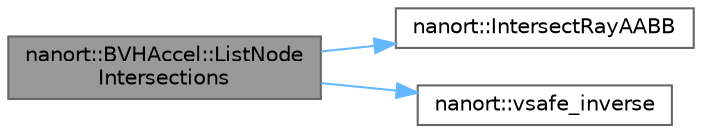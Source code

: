 digraph "nanort::BVHAccel::ListNodeIntersections"
{
 // LATEX_PDF_SIZE
  bgcolor="transparent";
  edge [fontname=Helvetica,fontsize=10,labelfontname=Helvetica,labelfontsize=10];
  node [fontname=Helvetica,fontsize=10,shape=box,height=0.2,width=0.4];
  rankdir="LR";
  Node1 [label="nanort::BVHAccel::ListNode\lIntersections",height=0.2,width=0.4,color="gray40", fillcolor="grey60", style="filled", fontcolor="black",tooltip="List up nodes which intersects along the ray. This function is useful for two-level BVH traversal...."];
  Node1 -> Node2 [color="steelblue1",style="solid"];
  Node2 [label="nanort::IntersectRayAABB",height=0.2,width=0.4,color="grey40", fillcolor="white", style="filled",URL="$a00474.html#aa5a9a561d084639fafc84873ab8f3d51",tooltip=" "];
  Node1 -> Node3 [color="steelblue1",style="solid"];
  Node3 [label="nanort::vsafe_inverse",height=0.2,width=0.4,color="grey40", fillcolor="white", style="filled",URL="$a00474.html#aa6d08ee0bfbbaa13319f31e5412111bc",tooltip=" "];
}
